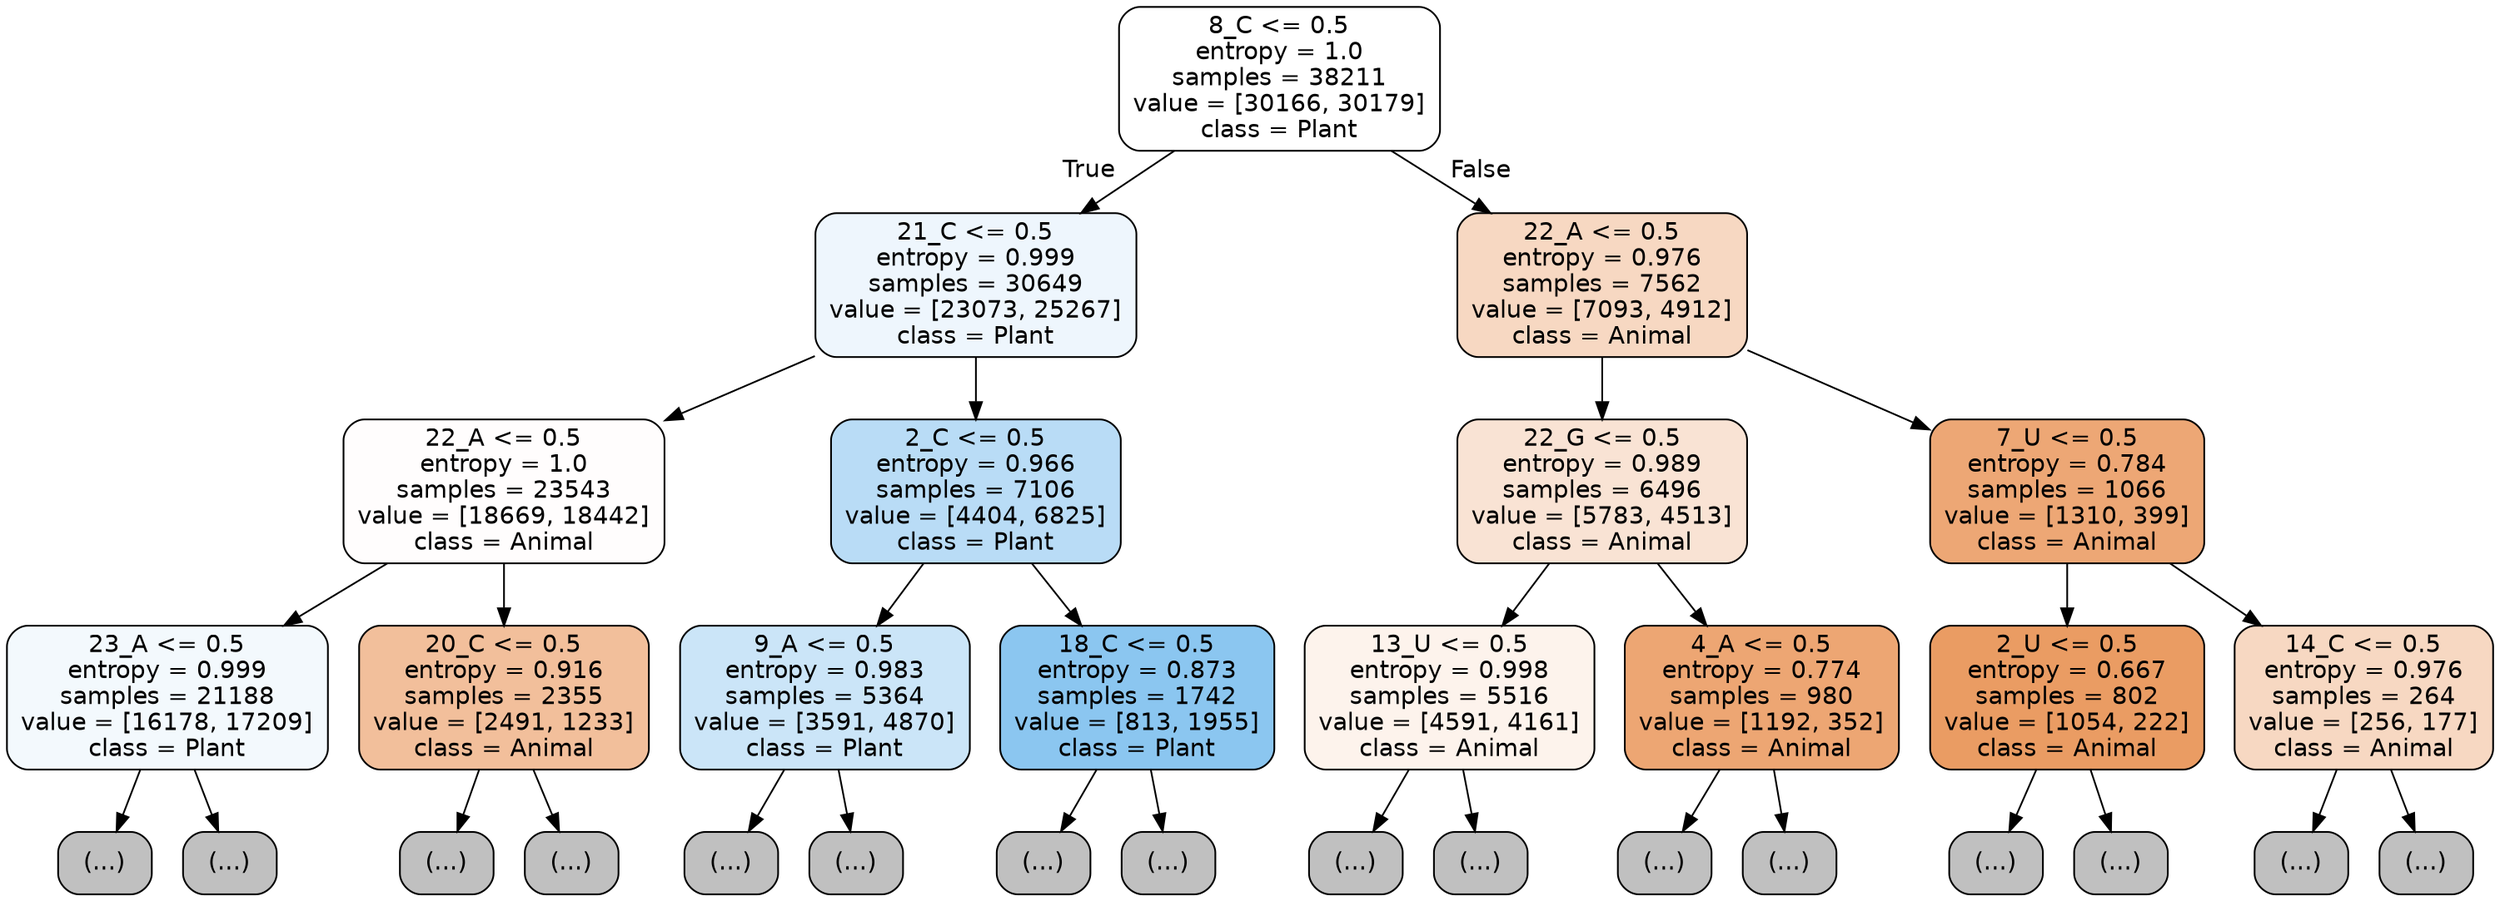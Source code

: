 digraph Tree {
node [shape=box, style="filled, rounded", color="black", fontname="helvetica"] ;
edge [fontname="helvetica"] ;
0 [label="8_C <= 0.5\nentropy = 1.0\nsamples = 38211\nvalue = [30166, 30179]\nclass = Plant", fillcolor="#ffffff"] ;
1 [label="21_C <= 0.5\nentropy = 0.999\nsamples = 30649\nvalue = [23073, 25267]\nclass = Plant", fillcolor="#eef6fd"] ;
0 -> 1 [labeldistance=2.5, labelangle=45, headlabel="True"] ;
2 [label="22_A <= 0.5\nentropy = 1.0\nsamples = 23543\nvalue = [18669, 18442]\nclass = Animal", fillcolor="#fffdfd"] ;
1 -> 2 ;
3 [label="23_A <= 0.5\nentropy = 0.999\nsamples = 21188\nvalue = [16178, 17209]\nclass = Plant", fillcolor="#f3f9fd"] ;
2 -> 3 ;
4 [label="(...)", fillcolor="#C0C0C0"] ;
3 -> 4 ;
9075 [label="(...)", fillcolor="#C0C0C0"] ;
3 -> 9075 ;
9448 [label="20_C <= 0.5\nentropy = 0.916\nsamples = 2355\nvalue = [2491, 1233]\nclass = Animal", fillcolor="#f2bf9b"] ;
2 -> 9448 ;
9449 [label="(...)", fillcolor="#C0C0C0"] ;
9448 -> 9449 ;
10304 [label="(...)", fillcolor="#C0C0C0"] ;
9448 -> 10304 ;
10535 [label="2_C <= 0.5\nentropy = 0.966\nsamples = 7106\nvalue = [4404, 6825]\nclass = Plant", fillcolor="#b9dcf6"] ;
1 -> 10535 ;
10536 [label="9_A <= 0.5\nentropy = 0.983\nsamples = 5364\nvalue = [3591, 4870]\nclass = Plant", fillcolor="#cbe5f8"] ;
10535 -> 10536 ;
10537 [label="(...)", fillcolor="#C0C0C0"] ;
10536 -> 10537 ;
12238 [label="(...)", fillcolor="#C0C0C0"] ;
10536 -> 12238 ;
12695 [label="18_C <= 0.5\nentropy = 0.873\nsamples = 1742\nvalue = [813, 1955]\nclass = Plant", fillcolor="#8bc6f0"] ;
10535 -> 12695 ;
12696 [label="(...)", fillcolor="#C0C0C0"] ;
12695 -> 12696 ;
13087 [label="(...)", fillcolor="#C0C0C0"] ;
12695 -> 13087 ;
13232 [label="22_A <= 0.5\nentropy = 0.976\nsamples = 7562\nvalue = [7093, 4912]\nclass = Animal", fillcolor="#f7d8c2"] ;
0 -> 13232 [labeldistance=2.5, labelangle=-45, headlabel="False"] ;
13233 [label="22_G <= 0.5\nentropy = 0.989\nsamples = 6496\nvalue = [5783, 4513]\nclass = Animal", fillcolor="#f9e3d4"] ;
13232 -> 13233 ;
13234 [label="13_U <= 0.5\nentropy = 0.998\nsamples = 5516\nvalue = [4591, 4161]\nclass = Animal", fillcolor="#fdf3ec"] ;
13233 -> 13234 ;
13235 [label="(...)", fillcolor="#C0C0C0"] ;
13234 -> 13235 ;
15270 [label="(...)", fillcolor="#C0C0C0"] ;
13234 -> 15270 ;
16079 [label="4_A <= 0.5\nentropy = 0.774\nsamples = 980\nvalue = [1192, 352]\nclass = Animal", fillcolor="#eda673"] ;
13233 -> 16079 ;
16080 [label="(...)", fillcolor="#C0C0C0"] ;
16079 -> 16080 ;
16359 [label="(...)", fillcolor="#C0C0C0"] ;
16079 -> 16359 ;
16466 [label="7_U <= 0.5\nentropy = 0.784\nsamples = 1066\nvalue = [1310, 399]\nclass = Animal", fillcolor="#eda775"] ;
13232 -> 16466 ;
16467 [label="2_U <= 0.5\nentropy = 0.667\nsamples = 802\nvalue = [1054, 222]\nclass = Animal", fillcolor="#ea9c63"] ;
16466 -> 16467 ;
16468 [label="(...)", fillcolor="#C0C0C0"] ;
16467 -> 16468 ;
16669 [label="(...)", fillcolor="#C0C0C0"] ;
16467 -> 16669 ;
16748 [label="14_C <= 0.5\nentropy = 0.976\nsamples = 264\nvalue = [256, 177]\nclass = Animal", fillcolor="#f7d8c2"] ;
16466 -> 16748 ;
16749 [label="(...)", fillcolor="#C0C0C0"] ;
16748 -> 16749 ;
16886 [label="(...)", fillcolor="#C0C0C0"] ;
16748 -> 16886 ;
}